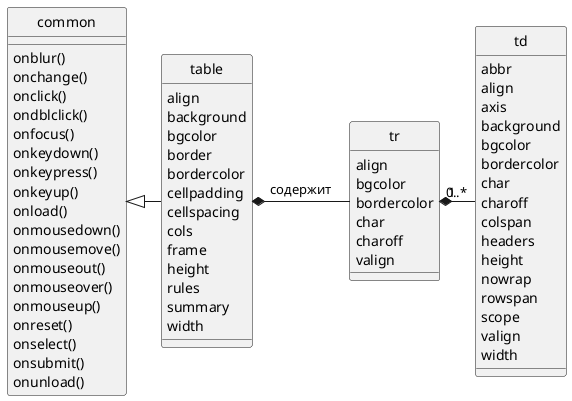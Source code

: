 @startuml
hide circle
' hide member

common <|- table
table *- tr : содержит



tr "1" *- "0..*" td


class common {
onblur() 
onchange()
onclick() 
ondblclick() 
onfocus() 
onkeydown() 
onkeypress() 
onkeyup() 
onload() 
onmousedown() 
onmousemove() 
onmouseout() 
onmouseover() 
onmouseup() 
onreset() 
onselect() 
onsubmit() 
onunload() 
}

class table {
align 
background 
bgcolor 
border  
bordercolor 
cellpadding
cellspacing 
cols 
frame
height 
rules 
summary 
width 
}

class tr {
align 
bgcolor 
bordercolor 
char 
charoff 
valign 
}

class td {
abbr 
align 
axis 
background 
bgcolor 
bordercolor
char 
charoff 
colspan 
headers 
height 
nowrap 
rowspan 
scope 
valign 
width 
}










@enduml


